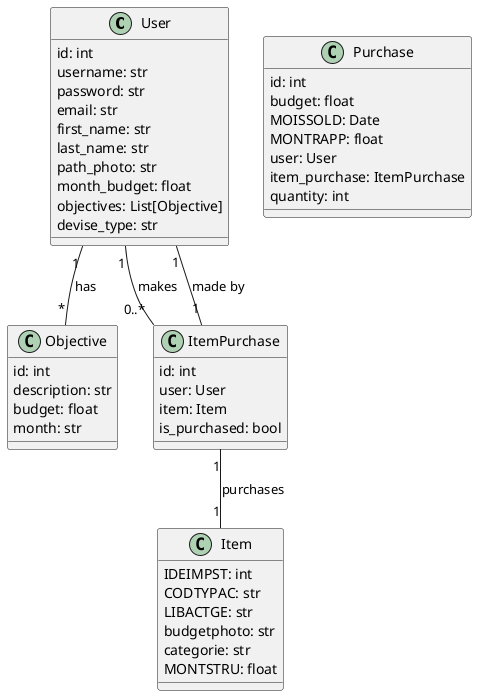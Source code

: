 @startuml PredictionWallet

class User {
  id: int
  username: str
  password: str
  email: str
  first_name: str
  last_name: str
  path_photo: str
  month_budget: float
  objectives: List[Objective]
  devise_type: str
}

class Objective {
  id: int
  description: str
  budget: float
  month: str
}

class Item {
  IDEIMPST: int
  CODTYPAC: str
  LIBACTGE: str
  budgetphoto: str
  categorie: str
  MONTSTRU: float
}

class ItemPurchase {
  id: int
  user: User
  item: Item
  is_purchased: bool
}

class Purchase {
  id: int
  budget: float
  MOISSOLD: Date
  MONTRAPP: float
  user: User
  item_purchase: ItemPurchase
  quantity: int
}

User "1" -- "*" Objective : has
User "1" -- "0..*" ItemPurchase : makes
ItemPurchase "1" -- "1" Item : purchases
ItemPurchase "1" -- "1" User : made by

@enduml
